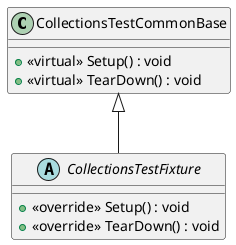 @startuml
class CollectionsTestCommonBase {
    + <<virtual>> Setup() : void
    + <<virtual>> TearDown() : void
}
abstract class CollectionsTestFixture {
    + <<override>> Setup() : void
    + <<override>> TearDown() : void
}
CollectionsTestCommonBase <|-- CollectionsTestFixture
@enduml
